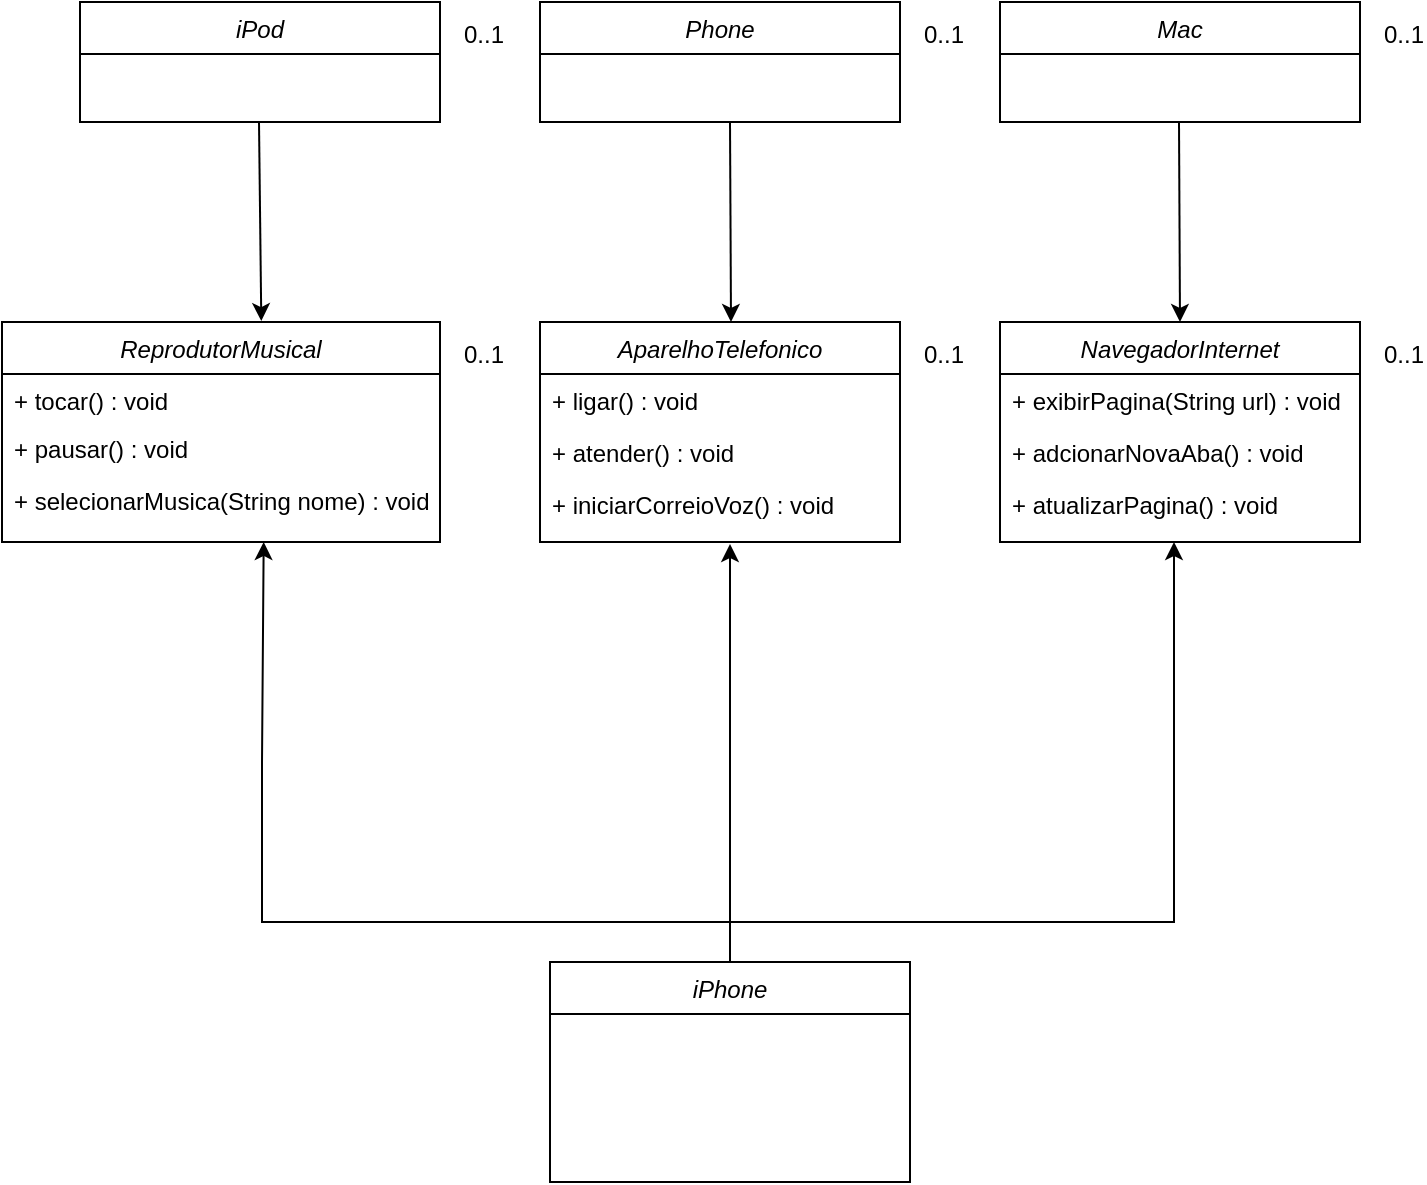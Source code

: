 <mxfile version="24.4.6" type="github">
  <diagram id="C5RBs43oDa-KdzZeNtuy" name="Page-1">
    <mxGraphModel dx="1050" dy="522" grid="1" gridSize="10" guides="1" tooltips="1" connect="1" arrows="1" fold="1" page="1" pageScale="1" pageWidth="827" pageHeight="1169" math="0" shadow="0">
      <root>
        <mxCell id="WIyWlLk6GJQsqaUBKTNV-0" />
        <mxCell id="WIyWlLk6GJQsqaUBKTNV-1" parent="WIyWlLk6GJQsqaUBKTNV-0" />
        <mxCell id="ZBC5msyH10_IcZXBBYfb-1" value="ReprodutorMusical" style="swimlane;fontStyle=2;align=center;verticalAlign=top;childLayout=stackLayout;horizontal=1;startSize=26;horizontalStack=0;resizeParent=1;resizeLast=0;collapsible=1;marginBottom=0;rounded=0;shadow=0;strokeWidth=1;" vertex="1" parent="WIyWlLk6GJQsqaUBKTNV-1">
          <mxGeometry x="50" y="200" width="219" height="110" as="geometry">
            <mxRectangle x="220" y="120" width="160" height="26" as="alternateBounds" />
          </mxGeometry>
        </mxCell>
        <mxCell id="ZBC5msyH10_IcZXBBYfb-2" value="+ tocar() : void" style="text;align=left;verticalAlign=top;spacingLeft=4;spacingRight=4;overflow=hidden;rotatable=0;points=[[0,0.5],[1,0.5]];portConstraint=eastwest;" vertex="1" parent="ZBC5msyH10_IcZXBBYfb-1">
          <mxGeometry y="26" width="219" height="24" as="geometry" />
        </mxCell>
        <mxCell id="ZBC5msyH10_IcZXBBYfb-3" value="+ pausar() : void" style="text;align=left;verticalAlign=top;spacingLeft=4;spacingRight=4;overflow=hidden;rotatable=0;points=[[0,0.5],[1,0.5]];portConstraint=eastwest;rounded=0;shadow=0;html=0;" vertex="1" parent="ZBC5msyH10_IcZXBBYfb-1">
          <mxGeometry y="50" width="219" height="26" as="geometry" />
        </mxCell>
        <mxCell id="ZBC5msyH10_IcZXBBYfb-4" value="+ selecionarMusica(String nome) : void" style="text;align=left;verticalAlign=top;spacingLeft=4;spacingRight=4;overflow=hidden;rotatable=0;points=[[0,0.5],[1,0.5]];portConstraint=eastwest;rounded=0;shadow=0;html=0;" vertex="1" parent="ZBC5msyH10_IcZXBBYfb-1">
          <mxGeometry y="76" width="219" height="26" as="geometry" />
        </mxCell>
        <mxCell id="ZBC5msyH10_IcZXBBYfb-7" value="0..1" style="resizable=0;align=left;verticalAlign=bottom;labelBackgroundColor=none;fontSize=12;" connectable="0" vertex="1" parent="WIyWlLk6GJQsqaUBKTNV-1">
          <mxGeometry x="279" y="225" as="geometry" />
        </mxCell>
        <mxCell id="ZBC5msyH10_IcZXBBYfb-9" value="AparelhoTelefonico" style="swimlane;fontStyle=2;align=center;verticalAlign=top;childLayout=stackLayout;horizontal=1;startSize=26;horizontalStack=0;resizeParent=1;resizeLast=0;collapsible=1;marginBottom=0;rounded=0;shadow=0;strokeWidth=1;" vertex="1" parent="WIyWlLk6GJQsqaUBKTNV-1">
          <mxGeometry x="319" y="200" width="180" height="110" as="geometry">
            <mxRectangle x="220" y="120" width="160" height="26" as="alternateBounds" />
          </mxGeometry>
        </mxCell>
        <mxCell id="ZBC5msyH10_IcZXBBYfb-10" value="+ ligar() : void" style="text;align=left;verticalAlign=top;spacingLeft=4;spacingRight=4;overflow=hidden;rotatable=0;points=[[0,0.5],[1,0.5]];portConstraint=eastwest;" vertex="1" parent="ZBC5msyH10_IcZXBBYfb-9">
          <mxGeometry y="26" width="180" height="26" as="geometry" />
        </mxCell>
        <mxCell id="ZBC5msyH10_IcZXBBYfb-11" value="+ atender() : void" style="text;align=left;verticalAlign=top;spacingLeft=4;spacingRight=4;overflow=hidden;rotatable=0;points=[[0,0.5],[1,0.5]];portConstraint=eastwest;rounded=0;shadow=0;html=0;" vertex="1" parent="ZBC5msyH10_IcZXBBYfb-9">
          <mxGeometry y="52" width="180" height="26" as="geometry" />
        </mxCell>
        <mxCell id="ZBC5msyH10_IcZXBBYfb-12" value="+ iniciarCorreioVoz() : void" style="text;align=left;verticalAlign=top;spacingLeft=4;spacingRight=4;overflow=hidden;rotatable=0;points=[[0,0.5],[1,0.5]];portConstraint=eastwest;rounded=0;shadow=0;html=0;" vertex="1" parent="ZBC5msyH10_IcZXBBYfb-9">
          <mxGeometry y="78" width="180" height="26" as="geometry" />
        </mxCell>
        <mxCell id="ZBC5msyH10_IcZXBBYfb-13" value="0..1" style="resizable=0;align=left;verticalAlign=bottom;labelBackgroundColor=none;fontSize=12;" connectable="0" vertex="1" parent="WIyWlLk6GJQsqaUBKTNV-1">
          <mxGeometry x="509" y="225" as="geometry" />
        </mxCell>
        <mxCell id="ZBC5msyH10_IcZXBBYfb-14" value="NavegadorInternet" style="swimlane;fontStyle=2;align=center;verticalAlign=top;childLayout=stackLayout;horizontal=1;startSize=26;horizontalStack=0;resizeParent=1;resizeLast=0;collapsible=1;marginBottom=0;rounded=0;shadow=0;strokeWidth=1;" vertex="1" parent="WIyWlLk6GJQsqaUBKTNV-1">
          <mxGeometry x="549" y="200" width="180" height="110" as="geometry">
            <mxRectangle x="220" y="120" width="160" height="26" as="alternateBounds" />
          </mxGeometry>
        </mxCell>
        <mxCell id="ZBC5msyH10_IcZXBBYfb-15" value="+ exibirPagina(String url) : void" style="text;align=left;verticalAlign=top;spacingLeft=4;spacingRight=4;overflow=hidden;rotatable=0;points=[[0,0.5],[1,0.5]];portConstraint=eastwest;" vertex="1" parent="ZBC5msyH10_IcZXBBYfb-14">
          <mxGeometry y="26" width="180" height="26" as="geometry" />
        </mxCell>
        <mxCell id="ZBC5msyH10_IcZXBBYfb-16" value="+ adcionarNovaAba() : void" style="text;align=left;verticalAlign=top;spacingLeft=4;spacingRight=4;overflow=hidden;rotatable=0;points=[[0,0.5],[1,0.5]];portConstraint=eastwest;rounded=0;shadow=0;html=0;" vertex="1" parent="ZBC5msyH10_IcZXBBYfb-14">
          <mxGeometry y="52" width="180" height="26" as="geometry" />
        </mxCell>
        <mxCell id="ZBC5msyH10_IcZXBBYfb-17" value="+ atualizarPagina() : void" style="text;align=left;verticalAlign=top;spacingLeft=4;spacingRight=4;overflow=hidden;rotatable=0;points=[[0,0.5],[1,0.5]];portConstraint=eastwest;rounded=0;shadow=0;html=0;" vertex="1" parent="ZBC5msyH10_IcZXBBYfb-14">
          <mxGeometry y="78" width="180" height="26" as="geometry" />
        </mxCell>
        <mxCell id="ZBC5msyH10_IcZXBBYfb-18" value="0..1" style="resizable=0;align=left;verticalAlign=bottom;labelBackgroundColor=none;fontSize=12;" connectable="0" vertex="1" parent="WIyWlLk6GJQsqaUBKTNV-1">
          <mxGeometry x="739" y="225" as="geometry" />
        </mxCell>
        <mxCell id="ZBC5msyH10_IcZXBBYfb-26" value="iPod" style="swimlane;fontStyle=2;align=center;verticalAlign=top;childLayout=stackLayout;horizontal=1;startSize=26;horizontalStack=0;resizeParent=1;resizeLast=0;collapsible=1;marginBottom=0;rounded=0;shadow=0;strokeWidth=1;" vertex="1" parent="WIyWlLk6GJQsqaUBKTNV-1">
          <mxGeometry x="89" y="40" width="180" height="60" as="geometry">
            <mxRectangle x="220" y="120" width="160" height="26" as="alternateBounds" />
          </mxGeometry>
        </mxCell>
        <mxCell id="ZBC5msyH10_IcZXBBYfb-30" value="0..1" style="resizable=0;align=left;verticalAlign=bottom;labelBackgroundColor=none;fontSize=12;" connectable="0" vertex="1" parent="WIyWlLk6GJQsqaUBKTNV-1">
          <mxGeometry x="279" y="65" as="geometry" />
        </mxCell>
        <mxCell id="ZBC5msyH10_IcZXBBYfb-31" value="Phone" style="swimlane;fontStyle=2;align=center;verticalAlign=top;childLayout=stackLayout;horizontal=1;startSize=26;horizontalStack=0;resizeParent=1;resizeLast=0;collapsible=1;marginBottom=0;rounded=0;shadow=0;strokeWidth=1;" vertex="1" parent="WIyWlLk6GJQsqaUBKTNV-1">
          <mxGeometry x="319" y="40" width="180" height="60" as="geometry">
            <mxRectangle x="220" y="120" width="160" height="26" as="alternateBounds" />
          </mxGeometry>
        </mxCell>
        <mxCell id="ZBC5msyH10_IcZXBBYfb-35" value="0..1" style="resizable=0;align=left;verticalAlign=bottom;labelBackgroundColor=none;fontSize=12;" connectable="0" vertex="1" parent="WIyWlLk6GJQsqaUBKTNV-1">
          <mxGeometry x="509" y="65" as="geometry" />
        </mxCell>
        <mxCell id="ZBC5msyH10_IcZXBBYfb-36" value="Mac" style="swimlane;fontStyle=2;align=center;verticalAlign=top;childLayout=stackLayout;horizontal=1;startSize=26;horizontalStack=0;resizeParent=1;resizeLast=0;collapsible=1;marginBottom=0;rounded=0;shadow=0;strokeWidth=1;" vertex="1" parent="WIyWlLk6GJQsqaUBKTNV-1">
          <mxGeometry x="549" y="40" width="180" height="60" as="geometry">
            <mxRectangle x="220" y="120" width="160" height="26" as="alternateBounds" />
          </mxGeometry>
        </mxCell>
        <mxCell id="ZBC5msyH10_IcZXBBYfb-40" value="0..1" style="resizable=0;align=left;verticalAlign=bottom;labelBackgroundColor=none;fontSize=12;" connectable="0" vertex="1" parent="WIyWlLk6GJQsqaUBKTNV-1">
          <mxGeometry x="739" y="65" as="geometry" />
        </mxCell>
        <mxCell id="ZBC5msyH10_IcZXBBYfb-41" value="iPhone" style="swimlane;fontStyle=2;align=center;verticalAlign=top;childLayout=stackLayout;horizontal=1;startSize=26;horizontalStack=0;resizeParent=1;resizeLast=0;collapsible=1;marginBottom=0;rounded=0;shadow=0;strokeWidth=1;" vertex="1" parent="WIyWlLk6GJQsqaUBKTNV-1">
          <mxGeometry x="324" y="520" width="180" height="110" as="geometry">
            <mxRectangle x="220" y="120" width="160" height="26" as="alternateBounds" />
          </mxGeometry>
        </mxCell>
        <mxCell id="ZBC5msyH10_IcZXBBYfb-48" value="" style="endArrow=classic;html=1;rounded=0;exitX=0.5;exitY=0;exitDx=0;exitDy=0;" edge="1" parent="WIyWlLk6GJQsqaUBKTNV-1" source="ZBC5msyH10_IcZXBBYfb-41">
          <mxGeometry width="50" height="50" relative="1" as="geometry">
            <mxPoint x="414" y="491" as="sourcePoint" />
            <mxPoint x="414" y="311" as="targetPoint" />
          </mxGeometry>
        </mxCell>
        <mxCell id="ZBC5msyH10_IcZXBBYfb-49" value="" style="endArrow=classic;html=1;rounded=0;" edge="1" parent="WIyWlLk6GJQsqaUBKTNV-1">
          <mxGeometry width="50" height="50" relative="1" as="geometry">
            <mxPoint x="400" y="500" as="sourcePoint" />
            <mxPoint x="636" y="310" as="targetPoint" />
            <Array as="points">
              <mxPoint x="636" y="500" />
            </Array>
          </mxGeometry>
        </mxCell>
        <mxCell id="ZBC5msyH10_IcZXBBYfb-50" value="" style="endArrow=classic;html=1;rounded=0;entryX=0.788;entryY=1.231;entryDx=0;entryDy=0;entryPerimeter=0;" edge="1" parent="WIyWlLk6GJQsqaUBKTNV-1">
          <mxGeometry width="50" height="50" relative="1" as="geometry">
            <mxPoint x="420" y="500" as="sourcePoint" />
            <mxPoint x="180.84" y="309.996" as="targetPoint" />
            <Array as="points">
              <mxPoint x="180" y="499.99" />
              <mxPoint x="180" y="419.99" />
            </Array>
          </mxGeometry>
        </mxCell>
        <mxCell id="ZBC5msyH10_IcZXBBYfb-52" value="" style="endArrow=classic;html=1;rounded=0;entryX=0.592;entryY=-0.004;entryDx=0;entryDy=0;entryPerimeter=0;" edge="1" parent="WIyWlLk6GJQsqaUBKTNV-1" target="ZBC5msyH10_IcZXBBYfb-1">
          <mxGeometry width="50" height="50" relative="1" as="geometry">
            <mxPoint x="178.5" y="100" as="sourcePoint" />
            <mxPoint x="178.5" y="175" as="targetPoint" />
          </mxGeometry>
        </mxCell>
        <mxCell id="ZBC5msyH10_IcZXBBYfb-53" value="" style="endArrow=classic;html=1;rounded=0;entryX=0.5;entryY=0;entryDx=0;entryDy=0;" edge="1" parent="WIyWlLk6GJQsqaUBKTNV-1">
          <mxGeometry width="50" height="50" relative="1" as="geometry">
            <mxPoint x="414" y="100" as="sourcePoint" />
            <mxPoint x="414.5" y="200" as="targetPoint" />
          </mxGeometry>
        </mxCell>
        <mxCell id="ZBC5msyH10_IcZXBBYfb-54" value="" style="endArrow=classic;html=1;rounded=0;entryX=0.5;entryY=0;entryDx=0;entryDy=0;" edge="1" parent="WIyWlLk6GJQsqaUBKTNV-1">
          <mxGeometry width="50" height="50" relative="1" as="geometry">
            <mxPoint x="638.5" y="100" as="sourcePoint" />
            <mxPoint x="639" y="200" as="targetPoint" />
          </mxGeometry>
        </mxCell>
      </root>
    </mxGraphModel>
  </diagram>
</mxfile>
